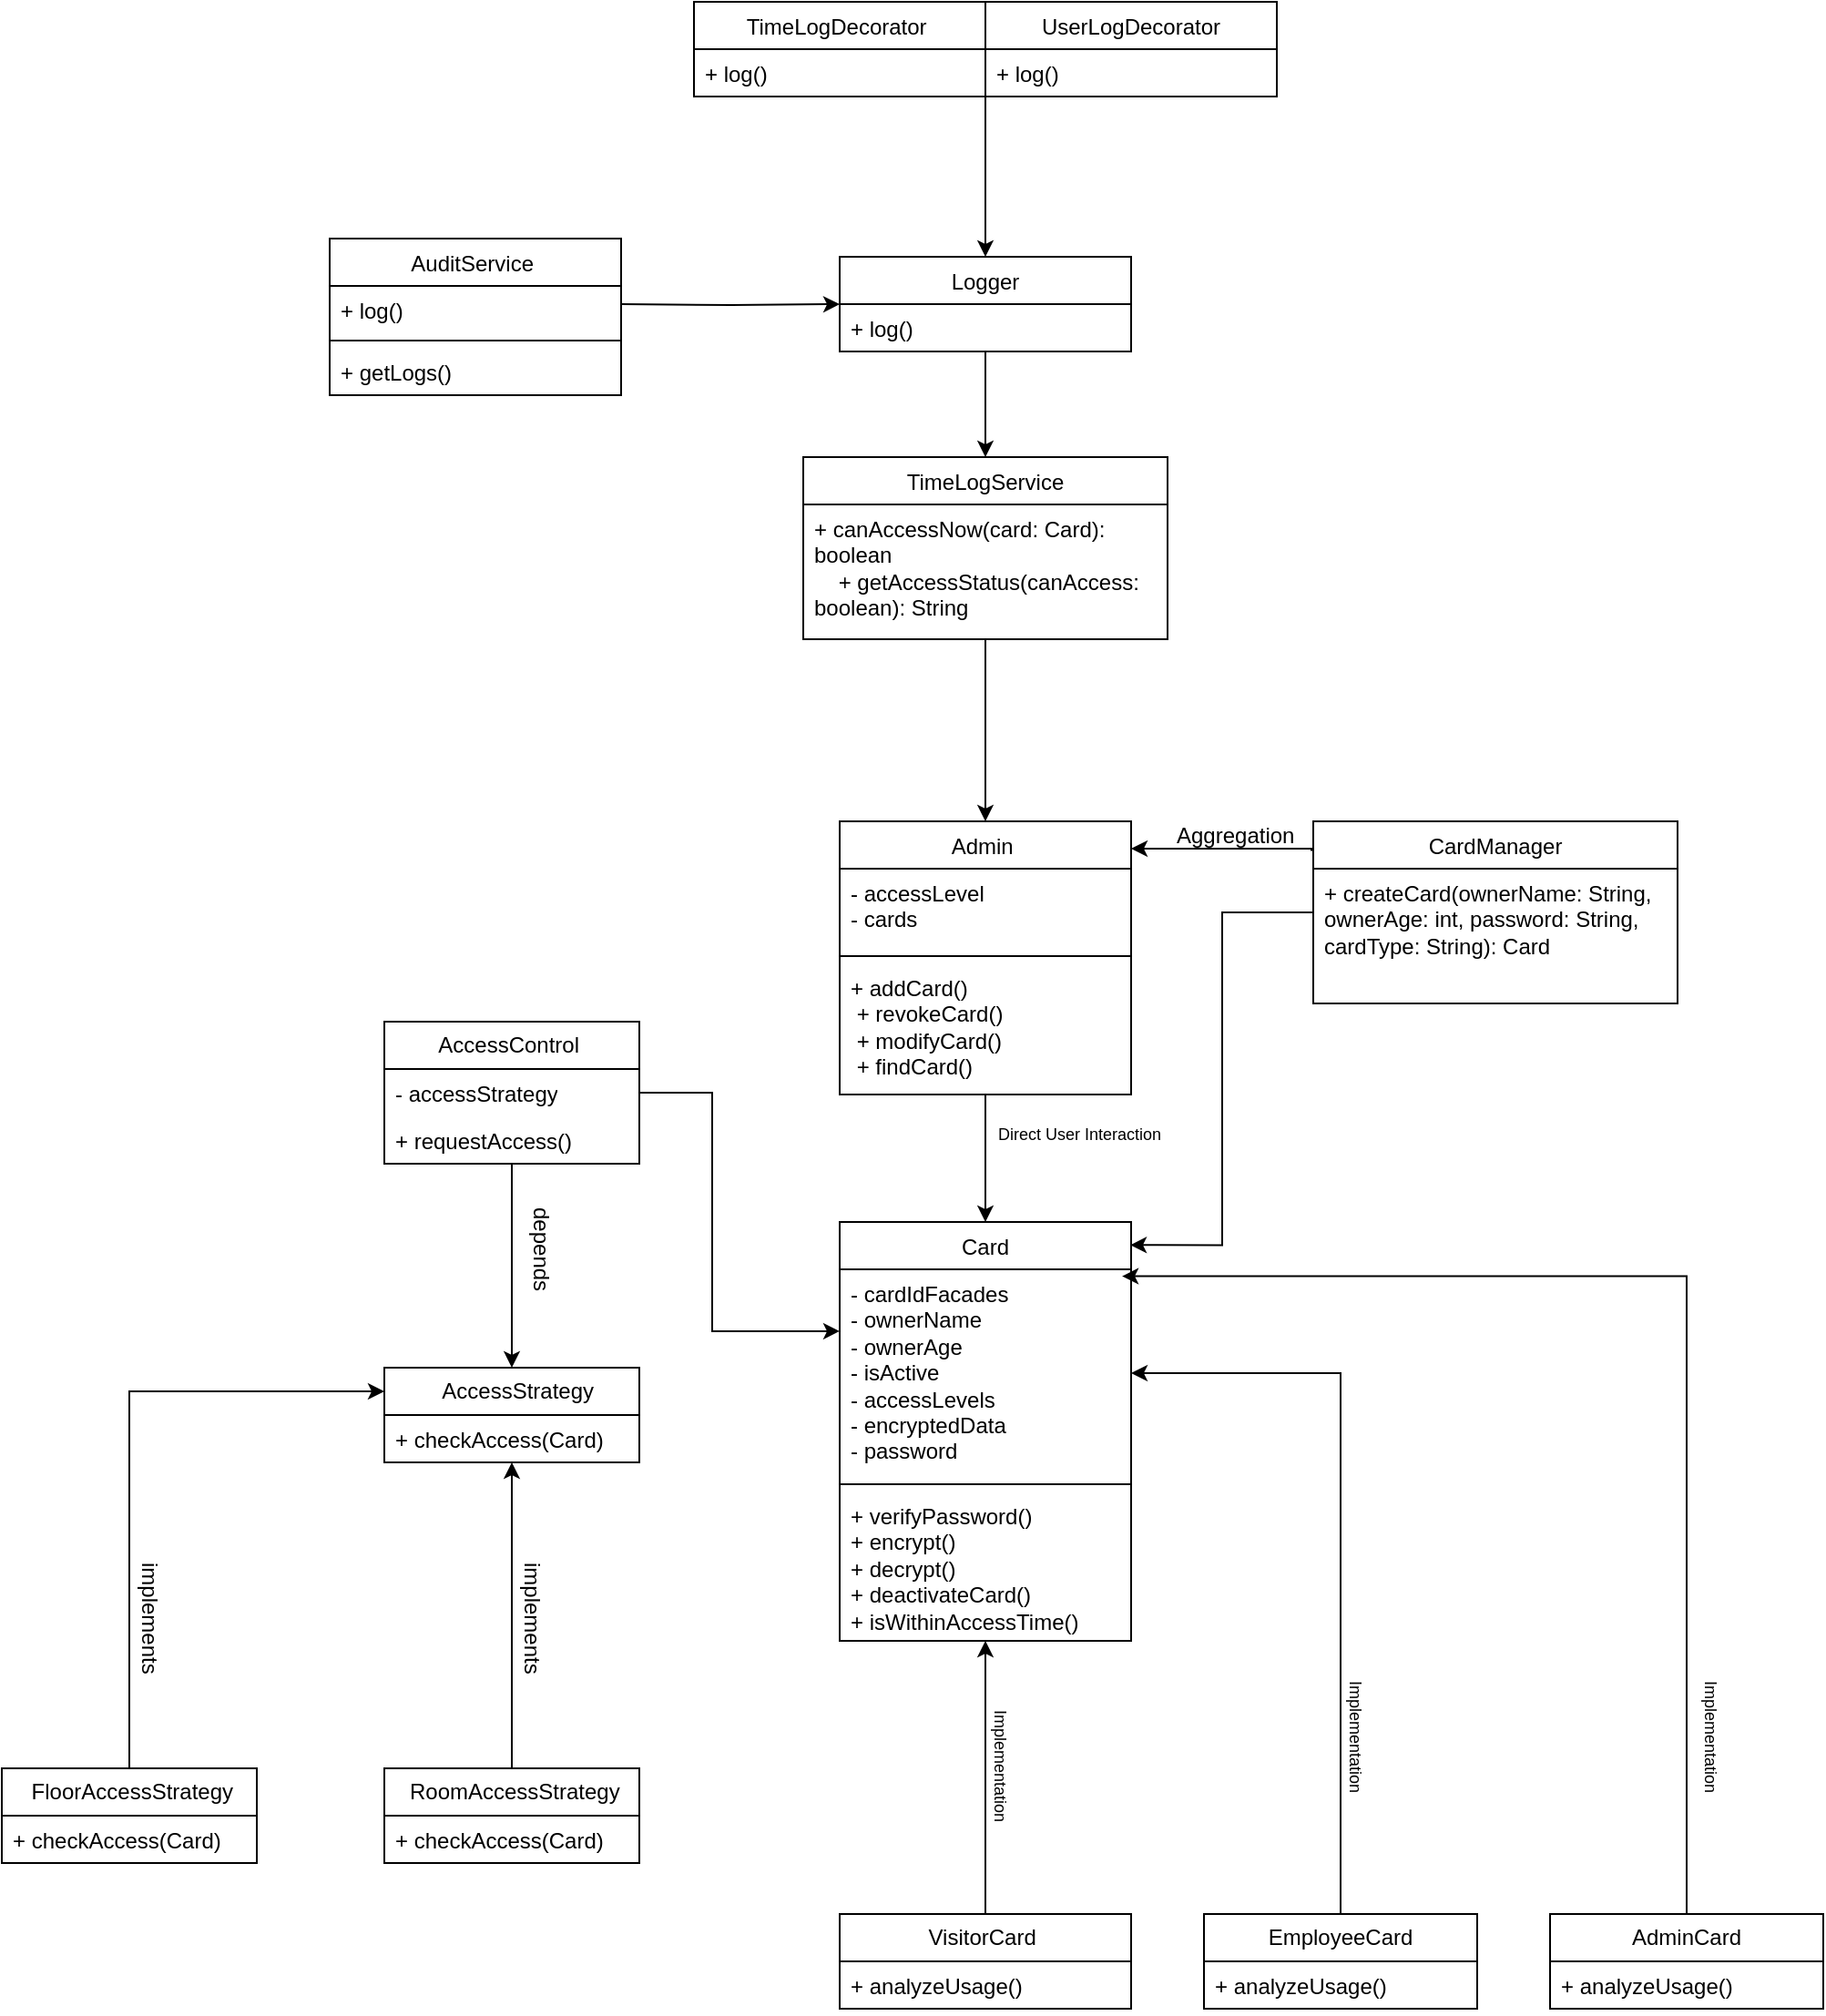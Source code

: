 <mxfile version="26.0.16">
  <diagram name="หน้า-1" id="NL1uvQ_O5hLNR68H-VPU">
    <mxGraphModel dx="2333" dy="2038" grid="1" gridSize="10" guides="1" tooltips="1" connect="1" arrows="1" fold="1" page="0" pageScale="1" pageWidth="827" pageHeight="1169" math="0" shadow="0">
      <root>
        <mxCell id="0" />
        <mxCell id="1" parent="0" />
        <mxCell id="cgFjreJqCYq77ParncZa-16" style="edgeStyle=orthogonalEdgeStyle;rounded=0;orthogonalLoop=1;jettySize=auto;html=1;entryX=0;entryY=0.298;entryDx=0;entryDy=0;entryPerimeter=0;" parent="1" source="kULbL9CWnV3NFy8iWvYn-4" target="cgFjreJqCYq77ParncZa-2" edge="1">
          <mxGeometry relative="1" as="geometry">
            <mxPoint x="500" y="200" as="targetPoint" />
            <Array as="points">
              <mxPoint x="490" y="89" />
              <mxPoint x="490" y="220" />
            </Array>
          </mxGeometry>
        </mxCell>
        <mxCell id="cgFjreJqCYq77ParncZa-20" style="edgeStyle=orthogonalEdgeStyle;rounded=0;orthogonalLoop=1;jettySize=auto;html=1;" parent="1" source="kULbL9CWnV3NFy8iWvYn-4" target="kULbL9CWnV3NFy8iWvYn-8" edge="1">
          <mxGeometry relative="1" as="geometry" />
        </mxCell>
        <mxCell id="kULbL9CWnV3NFy8iWvYn-4" value="&lt;span style=&quot;text-align: left;&quot;&gt;AccessControl&amp;nbsp;&lt;/span&gt;" style="swimlane;fontStyle=0;childLayout=stackLayout;horizontal=1;startSize=26;fillColor=none;horizontalStack=0;resizeParent=1;resizeParentMax=0;resizeLast=0;collapsible=1;marginBottom=0;whiteSpace=wrap;html=1;" parent="1" vertex="1">
          <mxGeometry x="310" y="50" width="140" height="78" as="geometry" />
        </mxCell>
        <mxCell id="kULbL9CWnV3NFy8iWvYn-5" value="- accessStrategy" style="text;strokeColor=none;fillColor=none;align=left;verticalAlign=top;spacingLeft=4;spacingRight=4;overflow=hidden;rotatable=0;points=[[0,0.5],[1,0.5]];portConstraint=eastwest;whiteSpace=wrap;html=1;" parent="kULbL9CWnV3NFy8iWvYn-4" vertex="1">
          <mxGeometry y="26" width="140" height="26" as="geometry" />
        </mxCell>
        <mxCell id="kULbL9CWnV3NFy8iWvYn-6" value="+ requestAccess()&amp;nbsp;" style="text;strokeColor=none;fillColor=none;align=left;verticalAlign=top;spacingLeft=4;spacingRight=4;overflow=hidden;rotatable=0;points=[[0,0.5],[1,0.5]];portConstraint=eastwest;whiteSpace=wrap;html=1;" parent="kULbL9CWnV3NFy8iWvYn-4" vertex="1">
          <mxGeometry y="52" width="140" height="26" as="geometry" />
        </mxCell>
        <mxCell id="kULbL9CWnV3NFy8iWvYn-8" value="&lt;span style=&quot;text-align: left;&quot;&gt;&amp;nbsp;&amp;nbsp;AccessStrategy&lt;/span&gt;" style="swimlane;fontStyle=0;childLayout=stackLayout;horizontal=1;startSize=26;fillColor=none;horizontalStack=0;resizeParent=1;resizeParentMax=0;resizeLast=0;collapsible=1;marginBottom=0;whiteSpace=wrap;html=1;" parent="1" vertex="1">
          <mxGeometry x="310" y="240" width="140" height="52" as="geometry" />
        </mxCell>
        <mxCell id="kULbL9CWnV3NFy8iWvYn-10" value="+ checkAccess(Card)" style="text;strokeColor=none;fillColor=none;align=left;verticalAlign=top;spacingLeft=4;spacingRight=4;overflow=hidden;rotatable=0;points=[[0,0.5],[1,0.5]];portConstraint=eastwest;whiteSpace=wrap;html=1;" parent="kULbL9CWnV3NFy8iWvYn-8" vertex="1">
          <mxGeometry y="26" width="140" height="26" as="geometry" />
        </mxCell>
        <mxCell id="cgFjreJqCYq77ParncZa-17" style="edgeStyle=orthogonalEdgeStyle;rounded=0;orthogonalLoop=1;jettySize=auto;html=1;entryX=0;entryY=0.25;entryDx=0;entryDy=0;" parent="1" source="kULbL9CWnV3NFy8iWvYn-14" target="kULbL9CWnV3NFy8iWvYn-8" edge="1">
          <mxGeometry relative="1" as="geometry">
            <Array as="points">
              <mxPoint x="170" y="253" />
            </Array>
          </mxGeometry>
        </mxCell>
        <mxCell id="kULbL9CWnV3NFy8iWvYn-14" value="&lt;span style=&quot;text-align: left;&quot;&gt;&amp;nbsp;FloorAccessStrategy&lt;/span&gt;" style="swimlane;fontStyle=0;childLayout=stackLayout;horizontal=1;startSize=26;fillColor=none;horizontalStack=0;resizeParent=1;resizeParentMax=0;resizeLast=0;collapsible=1;marginBottom=0;whiteSpace=wrap;html=1;" parent="1" vertex="1">
          <mxGeometry x="100" y="460" width="140" height="52" as="geometry" />
        </mxCell>
        <mxCell id="kULbL9CWnV3NFy8iWvYn-16" value="+ checkAccess(Card)" style="text;strokeColor=none;fillColor=none;align=left;verticalAlign=top;spacingLeft=4;spacingRight=4;overflow=hidden;rotatable=0;points=[[0,0.5],[1,0.5]];portConstraint=eastwest;whiteSpace=wrap;html=1;" parent="kULbL9CWnV3NFy8iWvYn-14" vertex="1">
          <mxGeometry y="26" width="140" height="26" as="geometry" />
        </mxCell>
        <mxCell id="v-FQ1nJ95Irk_FOQon4C-7" style="edgeStyle=orthogonalEdgeStyle;rounded=0;orthogonalLoop=1;jettySize=auto;html=1;" edge="1" parent="1" source="kULbL9CWnV3NFy8iWvYn-17" target="cgFjreJqCYq77ParncZa-2">
          <mxGeometry relative="1" as="geometry" />
        </mxCell>
        <mxCell id="kULbL9CWnV3NFy8iWvYn-17" value="&lt;span style=&quot;text-align: left;&quot;&gt;EmployeeCard&lt;/span&gt;" style="swimlane;fontStyle=0;childLayout=stackLayout;horizontal=1;startSize=26;fillColor=none;horizontalStack=0;resizeParent=1;resizeParentMax=0;resizeLast=0;collapsible=1;marginBottom=0;whiteSpace=wrap;html=1;" parent="1" vertex="1">
          <mxGeometry x="760" y="540" width="150" height="52" as="geometry" />
        </mxCell>
        <mxCell id="kULbL9CWnV3NFy8iWvYn-18" value="+ analyzeUsage()" style="text;strokeColor=none;fillColor=none;align=left;verticalAlign=top;spacingLeft=4;spacingRight=4;overflow=hidden;rotatable=0;points=[[0,0.5],[1,0.5]];portConstraint=eastwest;whiteSpace=wrap;html=1;" parent="kULbL9CWnV3NFy8iWvYn-17" vertex="1">
          <mxGeometry y="26" width="150" height="26" as="geometry" />
        </mxCell>
        <mxCell id="v-FQ1nJ95Irk_FOQon4C-3" style="edgeStyle=orthogonalEdgeStyle;rounded=0;orthogonalLoop=1;jettySize=auto;html=1;" edge="1" parent="1" source="kULbL9CWnV3NFy8iWvYn-19" target="cgFjreJqCYq77ParncZa-1">
          <mxGeometry relative="1" as="geometry" />
        </mxCell>
        <mxCell id="kULbL9CWnV3NFy8iWvYn-19" value="&lt;div style=&quot;text-align: left;&quot;&gt;&lt;span style=&quot;background-color: transparent;&quot;&gt;VisitorCard&amp;nbsp;&lt;/span&gt;&lt;/div&gt;" style="swimlane;fontStyle=0;childLayout=stackLayout;horizontal=1;startSize=26;fillColor=none;horizontalStack=0;resizeParent=1;resizeParentMax=0;resizeLast=0;collapsible=1;marginBottom=0;whiteSpace=wrap;html=1;" parent="1" vertex="1">
          <mxGeometry x="560" y="540" width="160" height="52" as="geometry" />
        </mxCell>
        <mxCell id="kULbL9CWnV3NFy8iWvYn-20" value="+ analyzeUsage()" style="text;strokeColor=none;fillColor=none;align=left;verticalAlign=top;spacingLeft=4;spacingRight=4;overflow=hidden;rotatable=0;points=[[0,0.5],[1,0.5]];portConstraint=eastwest;whiteSpace=wrap;html=1;" parent="kULbL9CWnV3NFy8iWvYn-19" vertex="1">
          <mxGeometry y="26" width="160" height="26" as="geometry" />
        </mxCell>
        <mxCell id="cgFjreJqCYq77ParncZa-5" style="edgeStyle=orthogonalEdgeStyle;rounded=0;orthogonalLoop=1;jettySize=auto;html=1;" parent="1" source="kULbL9CWnV3NFy8iWvYn-24" target="cgFjreJqCYq77ParncZa-1" edge="1">
          <mxGeometry relative="1" as="geometry" />
        </mxCell>
        <mxCell id="kULbL9CWnV3NFy8iWvYn-24" value="&lt;span style=&quot;font-weight: 400; text-align: left;&quot;&gt;Admin&amp;nbsp;&lt;/span&gt;" style="swimlane;fontStyle=1;align=center;verticalAlign=top;childLayout=stackLayout;horizontal=1;startSize=26;horizontalStack=0;resizeParent=1;resizeParentMax=0;resizeLast=0;collapsible=1;marginBottom=0;whiteSpace=wrap;html=1;" parent="1" vertex="1">
          <mxGeometry x="560" y="-60" width="160" height="150" as="geometry" />
        </mxCell>
        <mxCell id="kULbL9CWnV3NFy8iWvYn-25" value="&lt;div&gt;- accessLevel&lt;/div&gt;&lt;div&gt;- cards&amp;nbsp; &amp;nbsp;&amp;nbsp;&lt;/div&gt;" style="text;strokeColor=none;fillColor=none;align=left;verticalAlign=top;spacingLeft=4;spacingRight=4;overflow=hidden;rotatable=0;points=[[0,0.5],[1,0.5]];portConstraint=eastwest;whiteSpace=wrap;html=1;" parent="kULbL9CWnV3NFy8iWvYn-24" vertex="1">
          <mxGeometry y="26" width="160" height="44" as="geometry" />
        </mxCell>
        <mxCell id="kULbL9CWnV3NFy8iWvYn-26" value="" style="line;strokeWidth=1;fillColor=none;align=left;verticalAlign=middle;spacingTop=-1;spacingLeft=3;spacingRight=3;rotatable=0;labelPosition=right;points=[];portConstraint=eastwest;strokeColor=inherit;" parent="kULbL9CWnV3NFy8iWvYn-24" vertex="1">
          <mxGeometry y="70" width="160" height="8" as="geometry" />
        </mxCell>
        <mxCell id="kULbL9CWnV3NFy8iWvYn-27" value="&lt;div&gt;+ addCard()&amp;nbsp; &amp;nbsp; &amp;nbsp; &amp;nbsp; &amp;nbsp; &amp;nbsp;&lt;/div&gt;&lt;div&gt;&amp;nbsp;+ revokeCard()&amp;nbsp; &amp;nbsp; &amp;nbsp; &amp;nbsp;&amp;nbsp;&lt;/div&gt;&lt;div&gt;&amp;nbsp;+ modifyCard()&amp;nbsp; &amp;nbsp; &amp;nbsp; &amp;nbsp;&amp;nbsp;&lt;/div&gt;&lt;div&gt;&amp;nbsp;+ findCard()&lt;/div&gt;" style="text;strokeColor=none;fillColor=none;align=left;verticalAlign=top;spacingLeft=4;spacingRight=4;overflow=hidden;rotatable=0;points=[[0,0.5],[1,0.5]];portConstraint=eastwest;whiteSpace=wrap;html=1;" parent="kULbL9CWnV3NFy8iWvYn-24" vertex="1">
          <mxGeometry y="78" width="160" height="72" as="geometry" />
        </mxCell>
        <mxCell id="cgFjreJqCYq77ParncZa-9" style="edgeStyle=orthogonalEdgeStyle;rounded=0;orthogonalLoop=1;jettySize=auto;html=1;" parent="1" source="kULbL9CWnV3NFy8iWvYn-28" edge="1">
          <mxGeometry relative="1" as="geometry">
            <mxPoint x="640" y="-260" as="targetPoint" />
          </mxGeometry>
        </mxCell>
        <mxCell id="kULbL9CWnV3NFy8iWvYn-28" value="Logger" style="swimlane;fontStyle=0;align=center;verticalAlign=top;childLayout=stackLayout;horizontal=1;startSize=26;horizontalStack=0;resizeParent=1;resizeParentMax=0;resizeLast=0;collapsible=1;marginBottom=0;whiteSpace=wrap;html=1;" parent="1" vertex="1">
          <mxGeometry x="560" y="-370" width="160" height="52" as="geometry" />
        </mxCell>
        <mxCell id="kULbL9CWnV3NFy8iWvYn-29" value="+ log()" style="text;strokeColor=none;fillColor=none;align=left;verticalAlign=top;spacingLeft=4;spacingRight=4;overflow=hidden;rotatable=0;points=[[0,0.5],[1,0.5]];portConstraint=eastwest;whiteSpace=wrap;html=1;" parent="kULbL9CWnV3NFy8iWvYn-28" vertex="1">
          <mxGeometry y="26" width="160" height="26" as="geometry" />
        </mxCell>
        <mxCell id="kULbL9CWnV3NFy8iWvYn-32" value="TimeLogDecorator&amp;nbsp;" style="swimlane;fontStyle=0;align=center;verticalAlign=top;childLayout=stackLayout;horizontal=1;startSize=26;horizontalStack=0;resizeParent=1;resizeParentMax=0;resizeLast=0;collapsible=1;marginBottom=0;whiteSpace=wrap;html=1;" parent="1" vertex="1">
          <mxGeometry x="480" y="-510" width="160" height="52" as="geometry" />
        </mxCell>
        <mxCell id="kULbL9CWnV3NFy8iWvYn-33" value="+ log()" style="text;strokeColor=none;fillColor=none;align=left;verticalAlign=top;spacingLeft=4;spacingRight=4;overflow=hidden;rotatable=0;points=[[0,0.5],[1,0.5]];portConstraint=eastwest;whiteSpace=wrap;html=1;" parent="kULbL9CWnV3NFy8iWvYn-32" vertex="1">
          <mxGeometry y="26" width="160" height="26" as="geometry" />
        </mxCell>
        <mxCell id="cgFjreJqCYq77ParncZa-21" style="edgeStyle=orthogonalEdgeStyle;rounded=0;orthogonalLoop=1;jettySize=auto;html=1;" parent="1" target="kULbL9CWnV3NFy8iWvYn-28" edge="1">
          <mxGeometry relative="1" as="geometry">
            <mxPoint x="440" y="-344" as="sourcePoint" />
          </mxGeometry>
        </mxCell>
        <mxCell id="kULbL9CWnV3NFy8iWvYn-38" value="&lt;span style=&quot;font-weight: 400;&quot;&gt;AuditService&amp;nbsp;&lt;/span&gt;" style="swimlane;fontStyle=1;align=center;verticalAlign=top;childLayout=stackLayout;horizontal=1;startSize=26;horizontalStack=0;resizeParent=1;resizeParentMax=0;resizeLast=0;collapsible=1;marginBottom=0;whiteSpace=wrap;html=1;" parent="1" vertex="1">
          <mxGeometry x="280" y="-380" width="160" height="86" as="geometry" />
        </mxCell>
        <mxCell id="kULbL9CWnV3NFy8iWvYn-39" value="+ log()" style="text;strokeColor=none;fillColor=none;align=left;verticalAlign=top;spacingLeft=4;spacingRight=4;overflow=hidden;rotatable=0;points=[[0,0.5],[1,0.5]];portConstraint=eastwest;whiteSpace=wrap;html=1;" parent="kULbL9CWnV3NFy8iWvYn-38" vertex="1">
          <mxGeometry y="26" width="160" height="26" as="geometry" />
        </mxCell>
        <mxCell id="kULbL9CWnV3NFy8iWvYn-40" value="" style="line;strokeWidth=1;fillColor=none;align=left;verticalAlign=middle;spacingTop=-1;spacingLeft=3;spacingRight=3;rotatable=0;labelPosition=right;points=[];portConstraint=eastwest;strokeColor=inherit;" parent="kULbL9CWnV3NFy8iWvYn-38" vertex="1">
          <mxGeometry y="52" width="160" height="8" as="geometry" />
        </mxCell>
        <mxCell id="kULbL9CWnV3NFy8iWvYn-41" value="+ getLogs()" style="text;strokeColor=none;fillColor=none;align=left;verticalAlign=top;spacingLeft=4;spacingRight=4;overflow=hidden;rotatable=0;points=[[0,0.5],[1,0.5]];portConstraint=eastwest;whiteSpace=wrap;html=1;" parent="kULbL9CWnV3NFy8iWvYn-38" vertex="1">
          <mxGeometry y="60" width="160" height="26" as="geometry" />
        </mxCell>
        <mxCell id="cgFjreJqCYq77ParncZa-10" style="edgeStyle=orthogonalEdgeStyle;rounded=0;orthogonalLoop=1;jettySize=auto;html=1;entryX=0.5;entryY=0;entryDx=0;entryDy=0;" parent="1" target="kULbL9CWnV3NFy8iWvYn-28" edge="1">
          <mxGeometry relative="1" as="geometry">
            <Array as="points">
              <mxPoint x="640" y="-440" />
              <mxPoint x="640" y="-440" />
            </Array>
            <mxPoint x="640" y="-458" as="sourcePoint" />
          </mxGeometry>
        </mxCell>
        <mxCell id="kULbL9CWnV3NFy8iWvYn-42" value="UserLogDecorator" style="swimlane;fontStyle=0;align=center;verticalAlign=top;childLayout=stackLayout;horizontal=1;startSize=26;horizontalStack=0;resizeParent=1;resizeParentMax=0;resizeLast=0;collapsible=1;marginBottom=0;whiteSpace=wrap;html=1;" parent="1" vertex="1">
          <mxGeometry x="640" y="-510" width="160" height="52" as="geometry" />
        </mxCell>
        <mxCell id="kULbL9CWnV3NFy8iWvYn-43" value="+ log()" style="text;strokeColor=none;fillColor=none;align=left;verticalAlign=top;spacingLeft=4;spacingRight=4;overflow=hidden;rotatable=0;points=[[0,0.5],[1,0.5]];portConstraint=eastwest;whiteSpace=wrap;html=1;" parent="kULbL9CWnV3NFy8iWvYn-42" vertex="1">
          <mxGeometry y="26" width="160" height="26" as="geometry" />
        </mxCell>
        <mxCell id="cgFjreJqCYq77ParncZa-1" value="&lt;span style=&quot;font-weight: 400; text-align: left;&quot;&gt;&amp;nbsp; Card&amp;nbsp;&amp;nbsp;&lt;/span&gt;" style="swimlane;fontStyle=1;align=center;verticalAlign=top;childLayout=stackLayout;horizontal=1;startSize=26;horizontalStack=0;resizeParent=1;resizeParentMax=0;resizeLast=0;collapsible=1;marginBottom=0;whiteSpace=wrap;html=1;" parent="1" vertex="1">
          <mxGeometry x="560" y="160" width="160" height="230" as="geometry" />
        </mxCell>
        <mxCell id="cgFjreJqCYq77ParncZa-2" value="&lt;div&gt;- cardIdFacades&amp;nbsp; &amp;nbsp; &amp;nbsp; &amp;nbsp; &amp;nbsp; &amp;nbsp;&lt;span style=&quot;background-color: transparent; color: light-dark(rgb(0, 0, 0), rgb(255, 255, 255));&quot;&gt;&amp;nbsp;&lt;/span&gt;&lt;/div&gt;&lt;div&gt;&lt;span style=&quot;background-color: transparent; color: light-dark(rgb(0, 0, 0), rgb(255, 255, 255));&quot;&gt;- ownerName&amp;nbsp; &amp;nbsp; &amp;nbsp; &amp;nbsp; &amp;nbsp; &amp;nbsp; &amp;nbsp; &amp;nbsp;&lt;/span&gt;&lt;/div&gt;&lt;div&gt;- ownerAge&amp;nbsp; &amp;nbsp;&amp;nbsp;&lt;/div&gt;&lt;div&gt;- isActive&amp;nbsp;&amp;nbsp;&lt;/div&gt;&lt;div&gt;- accessLevels&amp;nbsp; &amp;nbsp;&amp;nbsp;&lt;/div&gt;&lt;div&gt;- encryptedData&amp;nbsp; &amp;nbsp; &amp;nbsp;&lt;/div&gt;&lt;div&gt;- password&amp;nbsp;&lt;/div&gt;" style="text;strokeColor=none;fillColor=none;align=left;verticalAlign=top;spacingLeft=4;spacingRight=4;overflow=hidden;rotatable=0;points=[[0,0.5],[1,0.5]];portConstraint=eastwest;whiteSpace=wrap;html=1;" parent="cgFjreJqCYq77ParncZa-1" vertex="1">
          <mxGeometry y="26" width="160" height="114" as="geometry" />
        </mxCell>
        <mxCell id="cgFjreJqCYq77ParncZa-3" value="" style="line;strokeWidth=1;fillColor=none;align=left;verticalAlign=middle;spacingTop=-1;spacingLeft=3;spacingRight=3;rotatable=0;labelPosition=right;points=[];portConstraint=eastwest;strokeColor=inherit;" parent="cgFjreJqCYq77ParncZa-1" vertex="1">
          <mxGeometry y="140" width="160" height="8" as="geometry" />
        </mxCell>
        <mxCell id="cgFjreJqCYq77ParncZa-4" value="&lt;div&gt;+ verifyPassword()&amp;nbsp; &amp;nbsp; &amp;nbsp;&lt;/div&gt;&lt;div&gt;+ encrypt()&amp;nbsp; &amp;nbsp;&amp;nbsp;&lt;/div&gt;&lt;div&gt;+ decrypt()&amp;nbsp; &amp;nbsp;&amp;nbsp;&lt;/div&gt;&lt;div&gt;+ deactivateCard()&amp;nbsp; &amp;nbsp; &amp;nbsp;&amp;nbsp;&lt;/div&gt;&lt;div&gt;+ isWithinAccessTime()&lt;/div&gt;" style="text;strokeColor=none;fillColor=none;align=left;verticalAlign=top;spacingLeft=4;spacingRight=4;overflow=hidden;rotatable=0;points=[[0,0.5],[1,0.5]];portConstraint=eastwest;whiteSpace=wrap;html=1;" parent="cgFjreJqCYq77ParncZa-1" vertex="1">
          <mxGeometry y="148" width="160" height="82" as="geometry" />
        </mxCell>
        <mxCell id="cgFjreJqCYq77ParncZa-19" style="edgeStyle=orthogonalEdgeStyle;rounded=0;orthogonalLoop=1;jettySize=auto;html=1;" parent="1" source="cgFjreJqCYq77ParncZa-11" target="kULbL9CWnV3NFy8iWvYn-8" edge="1">
          <mxGeometry relative="1" as="geometry" />
        </mxCell>
        <mxCell id="cgFjreJqCYq77ParncZa-11" value="&lt;span style=&quot;text-align: left;&quot;&gt;&amp;nbsp;RoomAccessStrategy&lt;/span&gt;" style="swimlane;fontStyle=0;childLayout=stackLayout;horizontal=1;startSize=26;fillColor=none;horizontalStack=0;resizeParent=1;resizeParentMax=0;resizeLast=0;collapsible=1;marginBottom=0;whiteSpace=wrap;html=1;" parent="1" vertex="1">
          <mxGeometry x="310" y="460" width="140" height="52" as="geometry" />
        </mxCell>
        <mxCell id="cgFjreJqCYq77ParncZa-12" value="+ checkAccess(Card)" style="text;strokeColor=none;fillColor=none;align=left;verticalAlign=top;spacingLeft=4;spacingRight=4;overflow=hidden;rotatable=0;points=[[0,0.5],[1,0.5]];portConstraint=eastwest;whiteSpace=wrap;html=1;" parent="cgFjreJqCYq77ParncZa-11" vertex="1">
          <mxGeometry y="26" width="140" height="26" as="geometry" />
        </mxCell>
        <mxCell id="v-FQ1nJ95Irk_FOQon4C-1" value="&lt;span style=&quot;text-align: left;&quot;&gt;AdminCard&lt;/span&gt;" style="swimlane;fontStyle=0;childLayout=stackLayout;horizontal=1;startSize=26;fillColor=none;horizontalStack=0;resizeParent=1;resizeParentMax=0;resizeLast=0;collapsible=1;marginBottom=0;whiteSpace=wrap;html=1;" vertex="1" parent="1">
          <mxGeometry x="950" y="540" width="150" height="52" as="geometry" />
        </mxCell>
        <mxCell id="v-FQ1nJ95Irk_FOQon4C-2" value="+ analyzeUsage()" style="text;strokeColor=none;fillColor=none;align=left;verticalAlign=top;spacingLeft=4;spacingRight=4;overflow=hidden;rotatable=0;points=[[0,0.5],[1,0.5]];portConstraint=eastwest;whiteSpace=wrap;html=1;" vertex="1" parent="v-FQ1nJ95Irk_FOQon4C-1">
          <mxGeometry y="26" width="150" height="26" as="geometry" />
        </mxCell>
        <mxCell id="v-FQ1nJ95Irk_FOQon4C-10" style="edgeStyle=orthogonalEdgeStyle;rounded=0;orthogonalLoop=1;jettySize=auto;html=1;entryX=0.969;entryY=0.033;entryDx=0;entryDy=0;entryPerimeter=0;" edge="1" parent="1" source="v-FQ1nJ95Irk_FOQon4C-1" target="cgFjreJqCYq77ParncZa-2">
          <mxGeometry relative="1" as="geometry" />
        </mxCell>
        <mxCell id="v-FQ1nJ95Irk_FOQon4C-15" style="edgeStyle=orthogonalEdgeStyle;rounded=0;orthogonalLoop=1;jettySize=auto;html=1;entryX=0.5;entryY=0;entryDx=0;entryDy=0;" edge="1" parent="1" source="v-FQ1nJ95Irk_FOQon4C-11" target="kULbL9CWnV3NFy8iWvYn-24">
          <mxGeometry relative="1" as="geometry" />
        </mxCell>
        <mxCell id="v-FQ1nJ95Irk_FOQon4C-11" value="TimeLogService" style="swimlane;fontStyle=0;align=center;verticalAlign=top;childLayout=stackLayout;horizontal=1;startSize=26;horizontalStack=0;resizeParent=1;resizeParentMax=0;resizeLast=0;collapsible=1;marginBottom=0;whiteSpace=wrap;html=1;" vertex="1" parent="1">
          <mxGeometry x="540" y="-260" width="200" height="100" as="geometry" />
        </mxCell>
        <mxCell id="v-FQ1nJ95Irk_FOQon4C-12" value="&lt;div&gt;+ canAccessNow(card: Card): boolean&lt;/div&gt;&lt;div&gt;&amp;nbsp; &amp;nbsp; + getAccessStatus(canAccess: boolean): String&lt;/div&gt;" style="text;strokeColor=none;fillColor=none;align=left;verticalAlign=top;spacingLeft=4;spacingRight=4;overflow=hidden;rotatable=0;points=[[0,0.5],[1,0.5]];portConstraint=eastwest;whiteSpace=wrap;html=1;" vertex="1" parent="v-FQ1nJ95Irk_FOQon4C-11">
          <mxGeometry y="26" width="200" height="74" as="geometry" />
        </mxCell>
        <mxCell id="v-FQ1nJ95Irk_FOQon4C-25" style="edgeStyle=orthogonalEdgeStyle;rounded=0;orthogonalLoop=1;jettySize=auto;html=1;exitX=-0.005;exitY=0.162;exitDx=0;exitDy=0;exitPerimeter=0;" edge="1" parent="1" source="v-FQ1nJ95Irk_FOQon4C-13">
          <mxGeometry relative="1" as="geometry">
            <mxPoint x="820" y="-70" as="sourcePoint" />
            <mxPoint x="720" y="-45" as="targetPoint" />
            <Array as="points">
              <mxPoint x="819" y="-45" />
            </Array>
          </mxGeometry>
        </mxCell>
        <mxCell id="v-FQ1nJ95Irk_FOQon4C-13" value="CardManager" style="swimlane;fontStyle=0;align=center;verticalAlign=top;childLayout=stackLayout;horizontal=1;startSize=26;horizontalStack=0;resizeParent=1;resizeParentMax=0;resizeLast=0;collapsible=1;marginBottom=0;whiteSpace=wrap;html=1;" vertex="1" parent="1">
          <mxGeometry x="820" y="-60" width="200" height="100" as="geometry" />
        </mxCell>
        <mxCell id="v-FQ1nJ95Irk_FOQon4C-14" value="+ createCard(ownerName: String, ownerAge: int, password: String, cardType: String): Card" style="text;strokeColor=none;fillColor=none;align=left;verticalAlign=top;spacingLeft=4;spacingRight=4;overflow=hidden;rotatable=0;points=[[0,0.5],[1,0.5]];portConstraint=eastwest;whiteSpace=wrap;html=1;" vertex="1" parent="v-FQ1nJ95Irk_FOQon4C-13">
          <mxGeometry y="26" width="200" height="74" as="geometry" />
        </mxCell>
        <mxCell id="v-FQ1nJ95Irk_FOQon4C-17" style="edgeStyle=orthogonalEdgeStyle;rounded=0;orthogonalLoop=1;jettySize=auto;html=1;entryX=0.997;entryY=0.055;entryDx=0;entryDy=0;entryPerimeter=0;" edge="1" parent="1" source="v-FQ1nJ95Irk_FOQon4C-13" target="cgFjreJqCYq77ParncZa-1">
          <mxGeometry relative="1" as="geometry" />
        </mxCell>
        <mxCell id="v-FQ1nJ95Irk_FOQon4C-18" value="Implementation" style="text;whiteSpace=wrap;html=1;rotation=90;fontSize=9;" vertex="1" parent="1">
          <mxGeometry x="580" y="466" width="120" height="40" as="geometry" />
        </mxCell>
        <mxCell id="v-FQ1nJ95Irk_FOQon4C-19" value="Implementation" style="text;whiteSpace=wrap;html=1;rotation=90;fontSize=9;" vertex="1" parent="1">
          <mxGeometry x="775" y="450" width="120" height="40" as="geometry" />
        </mxCell>
        <mxCell id="v-FQ1nJ95Irk_FOQon4C-20" value="Implementation" style="text;whiteSpace=wrap;html=1;rotation=90;fontSize=9;" vertex="1" parent="1">
          <mxGeometry x="970" y="450" width="120" height="40" as="geometry" />
        </mxCell>
        <mxCell id="v-FQ1nJ95Irk_FOQon4C-21" value="depends" style="text;whiteSpace=wrap;html=1;rotation=90;" vertex="1" parent="1">
          <mxGeometry x="350" y="170" width="80" height="40" as="geometry" />
        </mxCell>
        <mxCell id="v-FQ1nJ95Irk_FOQon4C-22" value="implements" style="text;whiteSpace=wrap;html=1;rotation=90;" vertex="1" parent="1">
          <mxGeometry x="130" y="370" width="90" height="40" as="geometry" />
        </mxCell>
        <mxCell id="v-FQ1nJ95Irk_FOQon4C-23" value="implements" style="text;whiteSpace=wrap;html=1;rotation=90;" vertex="1" parent="1">
          <mxGeometry x="340" y="370" width="90" height="40" as="geometry" />
        </mxCell>
        <mxCell id="v-FQ1nJ95Irk_FOQon4C-24" value="Direct User Interaction" style="text;whiteSpace=wrap;html=1;fontSize=9;" vertex="1" parent="1">
          <mxGeometry x="645" y="100" width="150" height="40" as="geometry" />
        </mxCell>
        <mxCell id="v-FQ1nJ95Irk_FOQon4C-26" value="&lt;table&gt;&lt;tbody&gt;&lt;tr&gt;&lt;td&gt;&lt;code data-start=&quot;370&quot; data-end=&quot;377&quot;&gt;&lt;/code&gt;&lt;/td&gt;&lt;/tr&gt;&lt;/tbody&gt;&lt;/table&gt;&lt;table&gt;&lt;tbody&gt;&lt;tr&gt;&lt;td&gt;Aggregation&lt;/td&gt;&lt;/tr&gt;&lt;/tbody&gt;&lt;/table&gt;" style="text;whiteSpace=wrap;html=1;" vertex="1" parent="1">
          <mxGeometry x="740" y="-75" width="100" height="50" as="geometry" />
        </mxCell>
      </root>
    </mxGraphModel>
  </diagram>
</mxfile>
